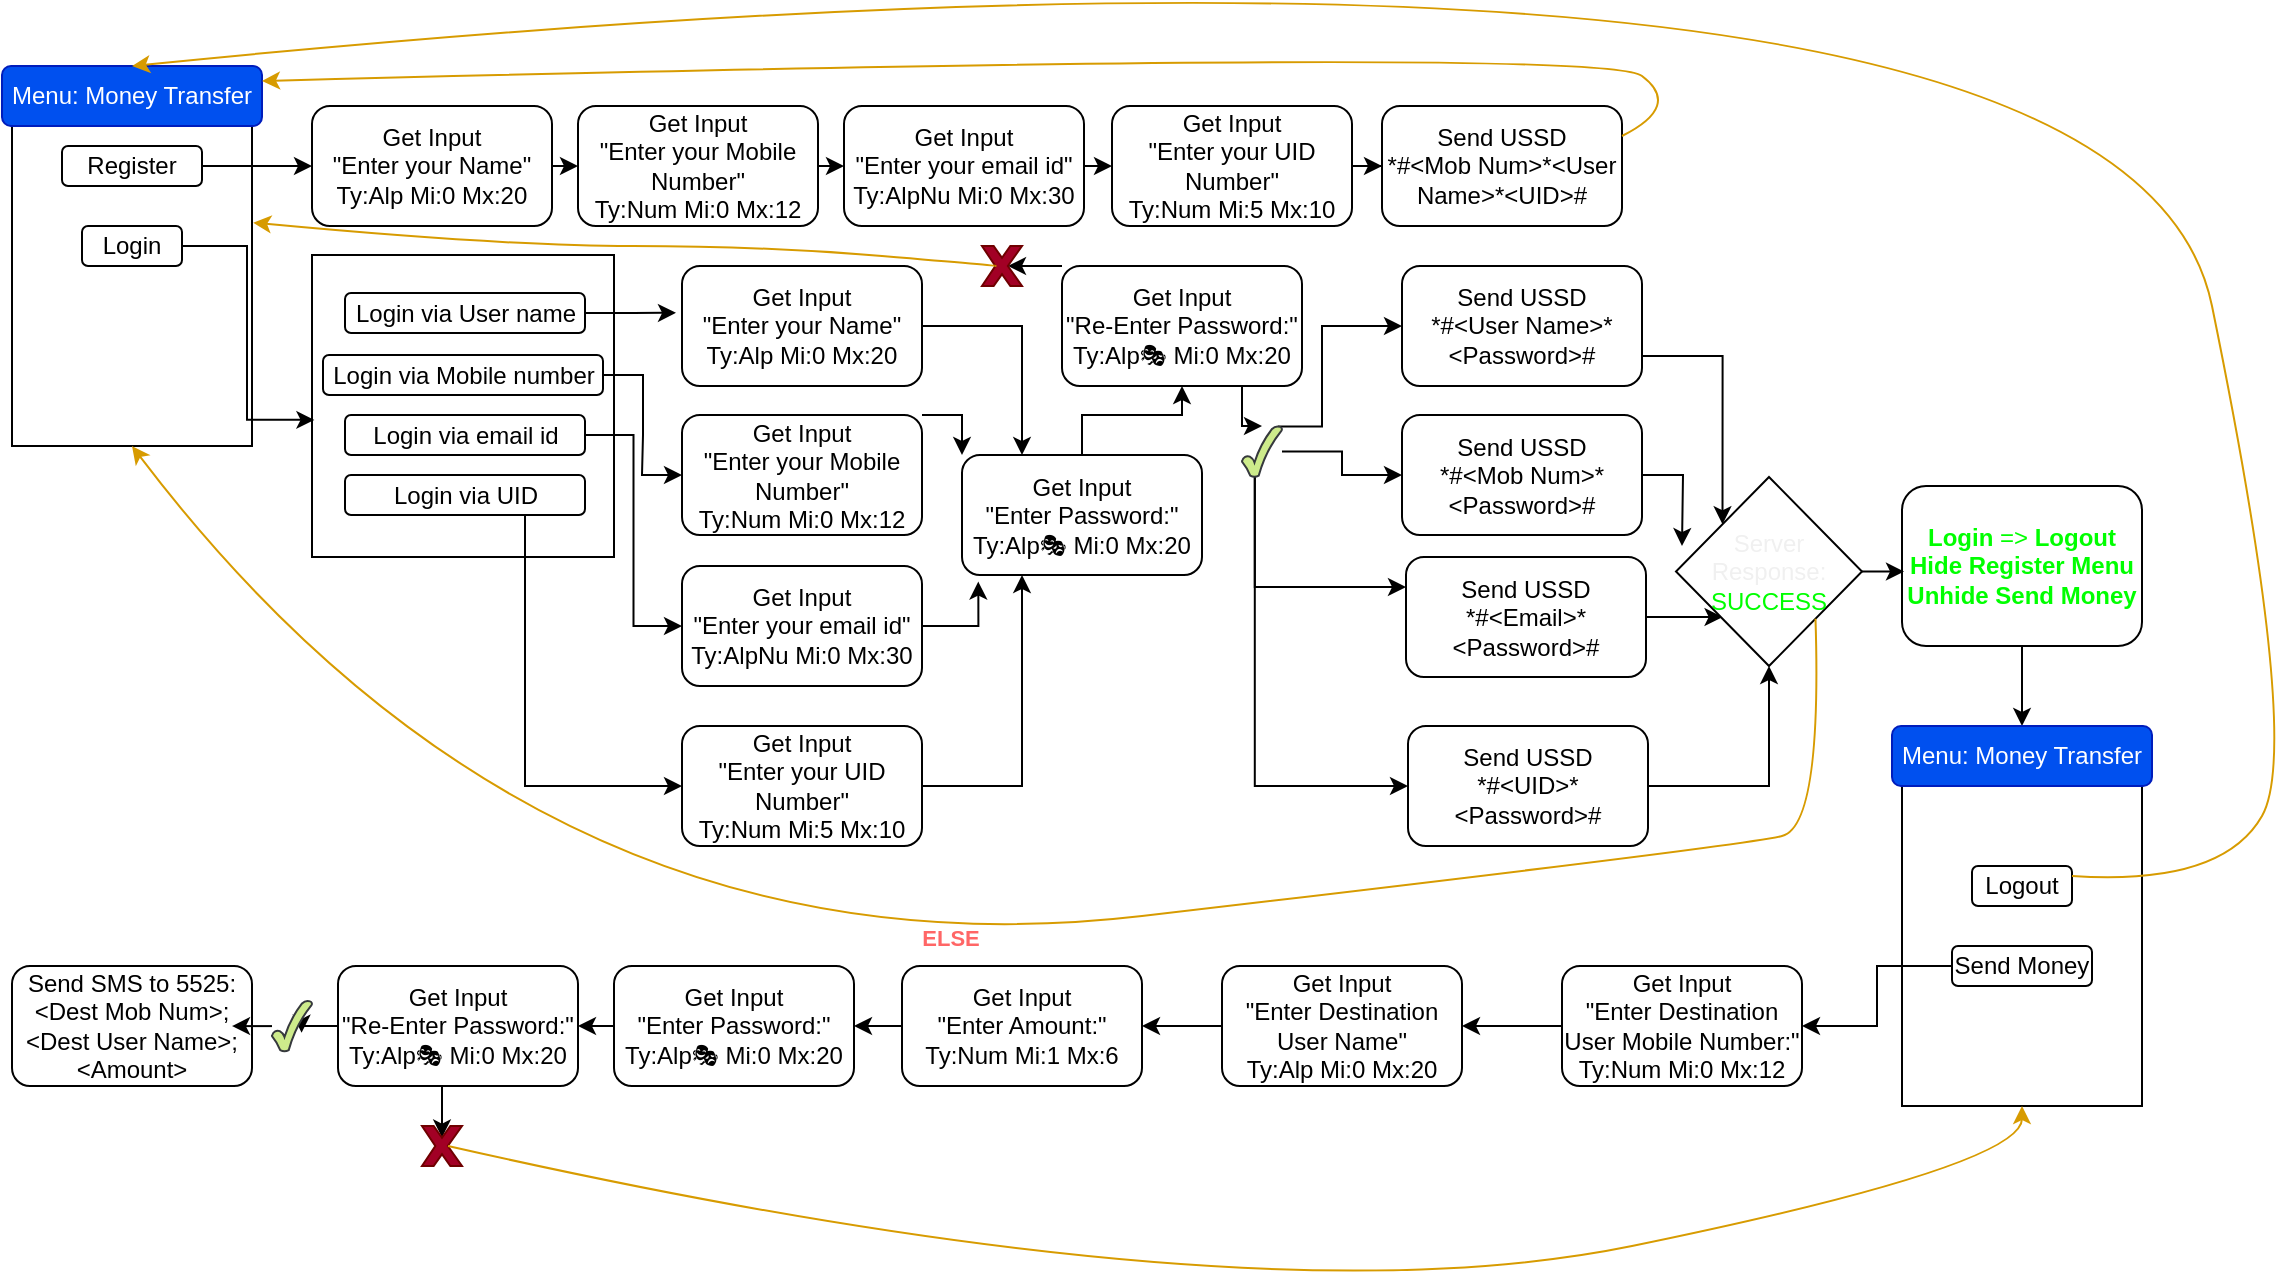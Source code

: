 <mxfile version="19.0.3" type="device"><diagram id="8_ErZ_7rGt6PJNapfumB" name="Page-1"><mxGraphModel dx="1037" dy="640" grid="1" gridSize="10" guides="1" tooltips="1" connect="1" arrows="1" fold="1" page="1" pageScale="1" pageWidth="850" pageHeight="1100" math="0" shadow="0"><root><mxCell id="0"/><mxCell id="1" parent="0"/><mxCell id="azOaTbHrdWtaELSXZTYX-28" value="" style="whiteSpace=wrap;html=1;aspect=fixed;" vertex="1" parent="1"><mxGeometry x="165" y="134.5" width="151" height="151" as="geometry"/></mxCell><mxCell id="azOaTbHrdWtaELSXZTYX-10" value="" style="rounded=0;whiteSpace=wrap;html=1;" vertex="1" parent="1"><mxGeometry x="15" y="70" width="120" height="160" as="geometry"/></mxCell><mxCell id="azOaTbHrdWtaELSXZTYX-30" style="edgeStyle=orthogonalEdgeStyle;rounded=0;orthogonalLoop=1;jettySize=auto;html=1;exitX=1;exitY=0.5;exitDx=0;exitDy=0;entryX=0.008;entryY=0.546;entryDx=0;entryDy=0;entryPerimeter=0;" edge="1" parent="1" source="azOaTbHrdWtaELSXZTYX-2" target="azOaTbHrdWtaELSXZTYX-28"><mxGeometry relative="1" as="geometry"/></mxCell><mxCell id="azOaTbHrdWtaELSXZTYX-2" value="Login" style="rounded=1;whiteSpace=wrap;html=1;" vertex="1" parent="1"><mxGeometry x="50" y="120" width="50" height="20" as="geometry"/></mxCell><mxCell id="azOaTbHrdWtaELSXZTYX-13" value="" style="edgeStyle=orthogonalEdgeStyle;rounded=0;orthogonalLoop=1;jettySize=auto;html=1;" edge="1" parent="1" source="azOaTbHrdWtaELSXZTYX-3" target="azOaTbHrdWtaELSXZTYX-12"><mxGeometry relative="1" as="geometry"/></mxCell><mxCell id="azOaTbHrdWtaELSXZTYX-3" value="&lt;span style=&quot;&quot;&gt;Register&lt;/span&gt;" style="rounded=1;whiteSpace=wrap;html=1;" vertex="1" parent="1"><mxGeometry x="40" y="80" width="70" height="20" as="geometry"/></mxCell><mxCell id="azOaTbHrdWtaELSXZTYX-11" value="Menu: Money Transfer" style="rounded=1;whiteSpace=wrap;html=1;fillColor=#0050ef;fontColor=#ffffff;strokeColor=#001DBC;" vertex="1" parent="1"><mxGeometry x="10" y="40" width="130" height="30" as="geometry"/></mxCell><mxCell id="azOaTbHrdWtaELSXZTYX-17" style="edgeStyle=orthogonalEdgeStyle;rounded=0;orthogonalLoop=1;jettySize=auto;html=1;exitX=1;exitY=0.5;exitDx=0;exitDy=0;entryX=0;entryY=0.5;entryDx=0;entryDy=0;" edge="1" parent="1" source="azOaTbHrdWtaELSXZTYX-12" target="azOaTbHrdWtaELSXZTYX-14"><mxGeometry relative="1" as="geometry"/></mxCell><mxCell id="azOaTbHrdWtaELSXZTYX-12" value="Get Input&lt;br&gt;&quot;Enter your Name&quot;&lt;br&gt;Ty:Alp Mi:0 Mx:20" style="whiteSpace=wrap;html=1;rounded=1;" vertex="1" parent="1"><mxGeometry x="165" y="60" width="120" height="60" as="geometry"/></mxCell><mxCell id="azOaTbHrdWtaELSXZTYX-18" style="edgeStyle=orthogonalEdgeStyle;rounded=0;orthogonalLoop=1;jettySize=auto;html=1;exitX=1;exitY=0.5;exitDx=0;exitDy=0;entryX=0;entryY=0.5;entryDx=0;entryDy=0;" edge="1" parent="1" source="azOaTbHrdWtaELSXZTYX-14" target="azOaTbHrdWtaELSXZTYX-15"><mxGeometry relative="1" as="geometry"/></mxCell><mxCell id="azOaTbHrdWtaELSXZTYX-14" value="Get Input&lt;br&gt;&quot;Enter your Mobile Number&quot;&lt;br&gt;Ty:Num Mi:0 Mx:12" style="whiteSpace=wrap;html=1;rounded=1;" vertex="1" parent="1"><mxGeometry x="298" y="60" width="120" height="60" as="geometry"/></mxCell><mxCell id="azOaTbHrdWtaELSXZTYX-19" style="edgeStyle=orthogonalEdgeStyle;rounded=0;orthogonalLoop=1;jettySize=auto;html=1;exitX=1;exitY=0.5;exitDx=0;exitDy=0;entryX=0;entryY=0.5;entryDx=0;entryDy=0;" edge="1" parent="1" source="azOaTbHrdWtaELSXZTYX-15" target="azOaTbHrdWtaELSXZTYX-16"><mxGeometry relative="1" as="geometry"/></mxCell><mxCell id="azOaTbHrdWtaELSXZTYX-15" value="Get Input&lt;br&gt;&quot;Enter your email id&quot;&lt;br&gt;Ty:AlpNu Mi:0 Mx:30" style="whiteSpace=wrap;html=1;rounded=1;" vertex="1" parent="1"><mxGeometry x="431" y="60" width="120" height="60" as="geometry"/></mxCell><mxCell id="azOaTbHrdWtaELSXZTYX-21" value="" style="edgeStyle=orthogonalEdgeStyle;rounded=0;orthogonalLoop=1;jettySize=auto;html=1;" edge="1" parent="1" source="azOaTbHrdWtaELSXZTYX-16" target="azOaTbHrdWtaELSXZTYX-20"><mxGeometry relative="1" as="geometry"/></mxCell><mxCell id="azOaTbHrdWtaELSXZTYX-16" value="Get Input&lt;br&gt;&quot;Enter your UID Number&quot;&lt;br&gt;Ty:Num Mi:5 Mx:10" style="whiteSpace=wrap;html=1;rounded=1;" vertex="1" parent="1"><mxGeometry x="565" y="60" width="120" height="60" as="geometry"/></mxCell><mxCell id="azOaTbHrdWtaELSXZTYX-20" value="Send USSD&lt;br&gt;*#&amp;lt;Mob Num&amp;gt;*&amp;lt;User Name&amp;gt;*&amp;lt;UID&amp;gt;#" style="whiteSpace=wrap;html=1;rounded=1;" vertex="1" parent="1"><mxGeometry x="700" y="60" width="120" height="60" as="geometry"/></mxCell><mxCell id="azOaTbHrdWtaELSXZTYX-22" value="" style="curved=1;endArrow=classic;html=1;rounded=0;exitX=1;exitY=0.25;exitDx=0;exitDy=0;entryX=1;entryY=0.25;entryDx=0;entryDy=0;fillColor=#ffcd28;gradientColor=#ffa500;strokeColor=#d79b00;" edge="1" parent="1" source="azOaTbHrdWtaELSXZTYX-20" target="azOaTbHrdWtaELSXZTYX-11"><mxGeometry width="50" height="50" relative="1" as="geometry"><mxPoint x="830" y="80" as="sourcePoint"/><mxPoint x="880" y="30" as="targetPoint"/><Array as="points"><mxPoint x="850" y="60"/><mxPoint x="810" y="30"/></Array></mxGeometry></mxCell><mxCell id="azOaTbHrdWtaELSXZTYX-35" style="edgeStyle=orthogonalEdgeStyle;rounded=0;orthogonalLoop=1;jettySize=auto;html=1;exitX=1;exitY=0.5;exitDx=0;exitDy=0;entryX=-0.025;entryY=0.39;entryDx=0;entryDy=0;entryPerimeter=0;" edge="1" parent="1" source="azOaTbHrdWtaELSXZTYX-24" target="azOaTbHrdWtaELSXZTYX-31"><mxGeometry relative="1" as="geometry"/></mxCell><mxCell id="azOaTbHrdWtaELSXZTYX-24" value="&lt;span style=&quot;text-align: left;&quot;&gt;Login via User name&lt;/span&gt;" style="rounded=1;whiteSpace=wrap;html=1;" vertex="1" parent="1"><mxGeometry x="181.5" y="153.5" width="120" height="20" as="geometry"/></mxCell><mxCell id="azOaTbHrdWtaELSXZTYX-37" style="edgeStyle=orthogonalEdgeStyle;rounded=0;orthogonalLoop=1;jettySize=auto;html=1;exitX=1;exitY=0.5;exitDx=0;exitDy=0;entryX=0;entryY=0.5;entryDx=0;entryDy=0;" edge="1" parent="1" source="azOaTbHrdWtaELSXZTYX-25" target="azOaTbHrdWtaELSXZTYX-33"><mxGeometry relative="1" as="geometry"/></mxCell><mxCell id="azOaTbHrdWtaELSXZTYX-25" value="&lt;span style=&quot;text-align: left;&quot;&gt;Login via email id&lt;/span&gt;" style="rounded=1;whiteSpace=wrap;html=1;" vertex="1" parent="1"><mxGeometry x="181.5" y="214.5" width="120" height="20" as="geometry"/></mxCell><mxCell id="azOaTbHrdWtaELSXZTYX-36" style="edgeStyle=orthogonalEdgeStyle;rounded=0;orthogonalLoop=1;jettySize=auto;html=1;exitX=1;exitY=0.5;exitDx=0;exitDy=0;entryX=0;entryY=0.5;entryDx=0;entryDy=0;" edge="1" parent="1" source="azOaTbHrdWtaELSXZTYX-26" target="azOaTbHrdWtaELSXZTYX-32"><mxGeometry relative="1" as="geometry"/></mxCell><mxCell id="azOaTbHrdWtaELSXZTYX-26" value="&lt;span style=&quot;text-align: left;&quot;&gt;Login via Mobile number&lt;/span&gt;" style="rounded=1;whiteSpace=wrap;html=1;" vertex="1" parent="1"><mxGeometry x="170.5" y="184.5" width="140" height="20" as="geometry"/></mxCell><mxCell id="azOaTbHrdWtaELSXZTYX-38" style="edgeStyle=orthogonalEdgeStyle;rounded=0;orthogonalLoop=1;jettySize=auto;html=1;exitX=0.75;exitY=1;exitDx=0;exitDy=0;entryX=0;entryY=0.5;entryDx=0;entryDy=0;" edge="1" parent="1" source="azOaTbHrdWtaELSXZTYX-27" target="azOaTbHrdWtaELSXZTYX-34"><mxGeometry relative="1" as="geometry"/></mxCell><mxCell id="azOaTbHrdWtaELSXZTYX-27" value="&lt;span style=&quot;text-align: left;&quot;&gt;Login via UID&lt;/span&gt;" style="rounded=1;whiteSpace=wrap;html=1;" vertex="1" parent="1"><mxGeometry x="181.5" y="244.5" width="120" height="20" as="geometry"/></mxCell><mxCell id="azOaTbHrdWtaELSXZTYX-40" style="edgeStyle=orthogonalEdgeStyle;rounded=0;orthogonalLoop=1;jettySize=auto;html=1;exitX=1;exitY=0.5;exitDx=0;exitDy=0;entryX=0.25;entryY=0;entryDx=0;entryDy=0;" edge="1" parent="1" source="azOaTbHrdWtaELSXZTYX-31" target="azOaTbHrdWtaELSXZTYX-39"><mxGeometry relative="1" as="geometry"/></mxCell><mxCell id="azOaTbHrdWtaELSXZTYX-31" value="Get Input&lt;br&gt;&quot;Enter your Name&quot;&lt;br&gt;Ty:Alp Mi:0 Mx:20" style="whiteSpace=wrap;html=1;rounded=1;" vertex="1" parent="1"><mxGeometry x="350" y="140" width="120" height="60" as="geometry"/></mxCell><mxCell id="azOaTbHrdWtaELSXZTYX-45" style="edgeStyle=orthogonalEdgeStyle;rounded=0;orthogonalLoop=1;jettySize=auto;html=1;exitX=1;exitY=0;exitDx=0;exitDy=0;entryX=0;entryY=0;entryDx=0;entryDy=0;" edge="1" parent="1" source="azOaTbHrdWtaELSXZTYX-32" target="azOaTbHrdWtaELSXZTYX-39"><mxGeometry relative="1" as="geometry"/></mxCell><mxCell id="azOaTbHrdWtaELSXZTYX-32" value="Get Input&lt;br&gt;&quot;Enter your Mobile Number&quot;&lt;br&gt;Ty:Num Mi:0 Mx:12" style="whiteSpace=wrap;html=1;rounded=1;" vertex="1" parent="1"><mxGeometry x="350" y="214.5" width="120" height="60" as="geometry"/></mxCell><mxCell id="azOaTbHrdWtaELSXZTYX-44" style="edgeStyle=orthogonalEdgeStyle;rounded=0;orthogonalLoop=1;jettySize=auto;html=1;exitX=1;exitY=0.5;exitDx=0;exitDy=0;entryX=0.068;entryY=1.055;entryDx=0;entryDy=0;entryPerimeter=0;" edge="1" parent="1" source="azOaTbHrdWtaELSXZTYX-33" target="azOaTbHrdWtaELSXZTYX-39"><mxGeometry relative="1" as="geometry"/></mxCell><mxCell id="azOaTbHrdWtaELSXZTYX-33" value="Get Input&lt;br&gt;&quot;Enter your email id&quot;&lt;br&gt;Ty:AlpNu Mi:0 Mx:30" style="whiteSpace=wrap;html=1;rounded=1;" vertex="1" parent="1"><mxGeometry x="350" y="290" width="120" height="60" as="geometry"/></mxCell><mxCell id="azOaTbHrdWtaELSXZTYX-41" style="edgeStyle=orthogonalEdgeStyle;rounded=0;orthogonalLoop=1;jettySize=auto;html=1;exitX=1;exitY=0.5;exitDx=0;exitDy=0;entryX=0.25;entryY=1;entryDx=0;entryDy=0;" edge="1" parent="1" source="azOaTbHrdWtaELSXZTYX-34" target="azOaTbHrdWtaELSXZTYX-39"><mxGeometry relative="1" as="geometry"/></mxCell><mxCell id="azOaTbHrdWtaELSXZTYX-34" value="Get Input&lt;br&gt;&quot;Enter your UID Number&quot;&lt;br&gt;Ty:Num Mi:5 Mx:10" style="whiteSpace=wrap;html=1;rounded=1;" vertex="1" parent="1"><mxGeometry x="350" y="370" width="120" height="60" as="geometry"/></mxCell><mxCell id="azOaTbHrdWtaELSXZTYX-48" value="" style="edgeStyle=orthogonalEdgeStyle;rounded=0;orthogonalLoop=1;jettySize=auto;html=1;" edge="1" parent="1" source="azOaTbHrdWtaELSXZTYX-39" target="azOaTbHrdWtaELSXZTYX-47"><mxGeometry relative="1" as="geometry"/></mxCell><mxCell id="azOaTbHrdWtaELSXZTYX-39" value="Get Input&lt;br&gt;&quot;Enter Password:&quot;&lt;br&gt;Ty:Alp🎭 Mi:0 Mx:20" style="rounded=1;whiteSpace=wrap;html=1;" vertex="1" parent="1"><mxGeometry x="490" y="234.5" width="120" height="60" as="geometry"/></mxCell><mxCell id="azOaTbHrdWtaELSXZTYX-52" style="edgeStyle=orthogonalEdgeStyle;rounded=0;orthogonalLoop=1;jettySize=auto;html=1;exitX=0.75;exitY=1;exitDx=0;exitDy=0;" edge="1" parent="1" source="azOaTbHrdWtaELSXZTYX-47" target="azOaTbHrdWtaELSXZTYX-50"><mxGeometry relative="1" as="geometry"/></mxCell><mxCell id="azOaTbHrdWtaELSXZTYX-53" style="edgeStyle=orthogonalEdgeStyle;rounded=0;orthogonalLoop=1;jettySize=auto;html=1;exitX=0;exitY=0;exitDx=0;exitDy=0;entryX=0.65;entryY=0.5;entryDx=0;entryDy=0;entryPerimeter=0;" edge="1" parent="1" source="azOaTbHrdWtaELSXZTYX-47" target="azOaTbHrdWtaELSXZTYX-51"><mxGeometry relative="1" as="geometry"/></mxCell><mxCell id="azOaTbHrdWtaELSXZTYX-47" value="Get Input&lt;br&gt;&quot;Re-Enter Password:&quot;&lt;br&gt;Ty:Alp🎭 Mi:0 Mx:20" style="rounded=1;whiteSpace=wrap;html=1;" vertex="1" parent="1"><mxGeometry x="540" y="140" width="120" height="60" as="geometry"/></mxCell><mxCell id="azOaTbHrdWtaELSXZTYX-60" value="" style="edgeStyle=orthogonalEdgeStyle;rounded=0;orthogonalLoop=1;jettySize=auto;html=1;" edge="1" parent="1" source="azOaTbHrdWtaELSXZTYX-50" target="azOaTbHrdWtaELSXZTYX-57"><mxGeometry relative="1" as="geometry"/></mxCell><mxCell id="azOaTbHrdWtaELSXZTYX-61" style="edgeStyle=orthogonalEdgeStyle;rounded=0;orthogonalLoop=1;jettySize=auto;html=1;exitX=0.32;exitY=0.992;exitDx=0;exitDy=0;exitPerimeter=0;entryX=0;entryY=0.25;entryDx=0;entryDy=0;" edge="1" parent="1" source="azOaTbHrdWtaELSXZTYX-50" target="azOaTbHrdWtaELSXZTYX-58"><mxGeometry relative="1" as="geometry"/></mxCell><mxCell id="azOaTbHrdWtaELSXZTYX-63" style="edgeStyle=orthogonalEdgeStyle;rounded=0;orthogonalLoop=1;jettySize=auto;html=1;exitX=0.32;exitY=0.992;exitDx=0;exitDy=0;exitPerimeter=0;entryX=0;entryY=0.5;entryDx=0;entryDy=0;" edge="1" parent="1" source="azOaTbHrdWtaELSXZTYX-50" target="azOaTbHrdWtaELSXZTYX-59"><mxGeometry relative="1" as="geometry"/></mxCell><mxCell id="azOaTbHrdWtaELSXZTYX-64" style="edgeStyle=orthogonalEdgeStyle;rounded=0;orthogonalLoop=1;jettySize=auto;html=1;exitX=0.9;exitY=0.01;exitDx=0;exitDy=0;exitPerimeter=0;entryX=0;entryY=0.5;entryDx=0;entryDy=0;" edge="1" parent="1" source="azOaTbHrdWtaELSXZTYX-50" target="azOaTbHrdWtaELSXZTYX-56"><mxGeometry relative="1" as="geometry"><mxPoint x="670" y="170" as="targetPoint"/><Array as="points"><mxPoint x="670" y="220"/><mxPoint x="670" y="170"/></Array></mxGeometry></mxCell><mxCell id="azOaTbHrdWtaELSXZTYX-50" value="" style="verticalLabelPosition=bottom;verticalAlign=top;html=1;shape=mxgraph.basic.tick;fillColor=#cdeb8b;strokeColor=#36393d;" vertex="1" parent="1"><mxGeometry x="630" y="220" width="20" height="25.5" as="geometry"/></mxCell><mxCell id="azOaTbHrdWtaELSXZTYX-51" value="" style="verticalLabelPosition=bottom;verticalAlign=top;html=1;shape=mxgraph.basic.x;fillColor=#a20025;fontColor=#ffffff;strokeColor=#6F0000;" vertex="1" parent="1"><mxGeometry x="500" y="130" width="20" height="20" as="geometry"/></mxCell><mxCell id="azOaTbHrdWtaELSXZTYX-55" value="" style="curved=1;endArrow=classic;html=1;rounded=0;exitX=0.33;exitY=0.5;exitDx=0;exitDy=0;exitPerimeter=0;entryX=1.005;entryY=0.302;entryDx=0;entryDy=0;entryPerimeter=0;fillColor=#ffcd28;gradientColor=#ffa500;strokeColor=#d79b00;" edge="1" parent="1" source="azOaTbHrdWtaELSXZTYX-51" target="azOaTbHrdWtaELSXZTYX-10"><mxGeometry width="50" height="50" relative="1" as="geometry"><mxPoint x="460" y="140" as="sourcePoint"/><mxPoint x="510" y="90" as="targetPoint"/><Array as="points"><mxPoint x="510" y="140"/><mxPoint x="390" y="130"/><mxPoint x="260" y="130"/></Array></mxGeometry></mxCell><mxCell id="azOaTbHrdWtaELSXZTYX-78" style="edgeStyle=orthogonalEdgeStyle;rounded=0;orthogonalLoop=1;jettySize=auto;html=1;exitX=1;exitY=0.75;exitDx=0;exitDy=0;entryX=0;entryY=0;entryDx=0;entryDy=0;fontColor=#00FF00;" edge="1" parent="1" source="azOaTbHrdWtaELSXZTYX-56" target="azOaTbHrdWtaELSXZTYX-75"><mxGeometry relative="1" as="geometry"/></mxCell><mxCell id="azOaTbHrdWtaELSXZTYX-56" value="Send USSD&lt;br&gt;*#&amp;lt;User Name&amp;gt;*&amp;lt;Password&amp;gt;#" style="whiteSpace=wrap;html=1;rounded=1;" vertex="1" parent="1"><mxGeometry x="710" y="140" width="120" height="60" as="geometry"/></mxCell><mxCell id="azOaTbHrdWtaELSXZTYX-80" style="edgeStyle=orthogonalEdgeStyle;rounded=0;orthogonalLoop=1;jettySize=auto;html=1;exitX=1;exitY=0.5;exitDx=0;exitDy=0;fontColor=#00FF00;" edge="1" parent="1" source="azOaTbHrdWtaELSXZTYX-57"><mxGeometry relative="1" as="geometry"><mxPoint x="850" y="280" as="targetPoint"/></mxGeometry></mxCell><mxCell id="azOaTbHrdWtaELSXZTYX-57" value="Send USSD&lt;br&gt;*#&amp;lt;Mob Num&amp;gt;*&amp;lt;Password&amp;gt;#" style="whiteSpace=wrap;html=1;rounded=1;" vertex="1" parent="1"><mxGeometry x="710" y="214.5" width="120" height="60" as="geometry"/></mxCell><mxCell id="azOaTbHrdWtaELSXZTYX-81" style="edgeStyle=orthogonalEdgeStyle;rounded=0;orthogonalLoop=1;jettySize=auto;html=1;exitX=1;exitY=0.5;exitDx=0;exitDy=0;entryX=0;entryY=1;entryDx=0;entryDy=0;fontColor=#00FF00;" edge="1" parent="1" source="azOaTbHrdWtaELSXZTYX-58" target="azOaTbHrdWtaELSXZTYX-75"><mxGeometry relative="1" as="geometry"/></mxCell><mxCell id="azOaTbHrdWtaELSXZTYX-58" value="Send USSD&lt;br&gt;*#&amp;lt;Email&amp;gt;*&amp;lt;Password&amp;gt;#" style="whiteSpace=wrap;html=1;rounded=1;" vertex="1" parent="1"><mxGeometry x="712" y="285.5" width="120" height="60" as="geometry"/></mxCell><mxCell id="azOaTbHrdWtaELSXZTYX-83" style="edgeStyle=orthogonalEdgeStyle;rounded=0;orthogonalLoop=1;jettySize=auto;html=1;exitX=1;exitY=0.5;exitDx=0;exitDy=0;entryX=0.5;entryY=1;entryDx=0;entryDy=0;fontColor=#00FF00;" edge="1" parent="1" source="azOaTbHrdWtaELSXZTYX-59" target="azOaTbHrdWtaELSXZTYX-75"><mxGeometry relative="1" as="geometry"/></mxCell><mxCell id="azOaTbHrdWtaELSXZTYX-59" value="Send USSD&lt;br&gt;*#&amp;lt;UID&amp;gt;*&amp;lt;Password&amp;gt;#" style="whiteSpace=wrap;html=1;rounded=1;" vertex="1" parent="1"><mxGeometry x="713" y="370" width="120" height="60" as="geometry"/></mxCell><mxCell id="azOaTbHrdWtaELSXZTYX-97" style="edgeStyle=orthogonalEdgeStyle;rounded=0;orthogonalLoop=1;jettySize=auto;html=1;exitX=0.5;exitY=1;exitDx=0;exitDy=0;entryX=0.5;entryY=0;entryDx=0;entryDy=0;fontColor=#FF6666;" edge="1" parent="1" source="azOaTbHrdWtaELSXZTYX-72" target="azOaTbHrdWtaELSXZTYX-96"><mxGeometry relative="1" as="geometry"/></mxCell><mxCell id="azOaTbHrdWtaELSXZTYX-72" value="&lt;b&gt;Login&lt;/b&gt; =&amp;gt; &lt;b&gt;Logout&lt;br&gt;Hide Register Menu&lt;br&gt;Unhide Send Money&lt;br&gt;&lt;/b&gt;" style="rounded=1;whiteSpace=wrap;html=1;fontColor=#00FF00;" vertex="1" parent="1"><mxGeometry x="960" y="250" width="120" height="80" as="geometry"/></mxCell><mxCell id="azOaTbHrdWtaELSXZTYX-91" style="edgeStyle=orthogonalEdgeStyle;rounded=0;orthogonalLoop=1;jettySize=auto;html=1;exitX=1;exitY=0.5;exitDx=0;exitDy=0;fontColor=#FF6666;" edge="1" parent="1" source="azOaTbHrdWtaELSXZTYX-75"><mxGeometry relative="1" as="geometry"><mxPoint x="961" y="293" as="targetPoint"/><mxPoint x="951" y="292.75" as="sourcePoint"/></mxGeometry></mxCell><mxCell id="azOaTbHrdWtaELSXZTYX-75" value="&lt;span style=&quot;color: rgb(240, 240, 240);&quot;&gt;Server Response:&lt;/span&gt;&lt;br style=&quot;color: rgb(240, 240, 240);&quot;&gt;&lt;font style=&quot;&quot; color=&quot;#00ff00&quot;&gt;SUCCESS&lt;/font&gt;" style="rhombus;whiteSpace=wrap;html=1;fontColor=#00FF00;" vertex="1" parent="1"><mxGeometry x="847" y="245.5" width="93" height="94.5" as="geometry"/></mxCell><mxCell id="azOaTbHrdWtaELSXZTYX-85" value="&lt;b&gt;&lt;font color=&quot;#ff6666&quot;&gt;ELSE&lt;/font&gt;&lt;/b&gt;" style="curved=1;endArrow=classic;html=1;rounded=0;fontColor=#00FF00;exitX=1;exitY=1;exitDx=0;exitDy=0;entryX=0.5;entryY=1;entryDx=0;entryDy=0;fillColor=#ffcd28;gradientColor=#ffa500;strokeColor=#d79b00;" edge="1" parent="1" source="azOaTbHrdWtaELSXZTYX-75" target="azOaTbHrdWtaELSXZTYX-10"><mxGeometry width="50" height="50" relative="1" as="geometry"><mxPoint x="940" y="450" as="sourcePoint"/><mxPoint x="990" y="400" as="targetPoint"/><Array as="points"><mxPoint x="920" y="420"/><mxPoint x="880" y="430"/><mxPoint x="280" y="500"/></Array></mxGeometry></mxCell><mxCell id="azOaTbHrdWtaELSXZTYX-89" value="" style="edgeStyle=orthogonalEdgeStyle;rounded=0;orthogonalLoop=1;jettySize=auto;html=1;fontColor=#FF6666;" edge="1" parent="1" source="azOaTbHrdWtaELSXZTYX-86" target="azOaTbHrdWtaELSXZTYX-88"><mxGeometry relative="1" as="geometry"/></mxCell><mxCell id="azOaTbHrdWtaELSXZTYX-86" value="Get Input&lt;br&gt;&quot;Enter Destination User Mobile Number:&quot;&lt;br&gt;Ty:Num Mi:0 Mx:12" style="whiteSpace=wrap;html=1;rounded=1;" vertex="1" parent="1"><mxGeometry x="790" y="490" width="120" height="60" as="geometry"/></mxCell><mxCell id="azOaTbHrdWtaELSXZTYX-102" style="edgeStyle=orthogonalEdgeStyle;rounded=0;orthogonalLoop=1;jettySize=auto;html=1;exitX=0;exitY=0.5;exitDx=0;exitDy=0;entryX=1;entryY=0.5;entryDx=0;entryDy=0;fontColor=#FF6666;" edge="1" parent="1" source="azOaTbHrdWtaELSXZTYX-88" target="azOaTbHrdWtaELSXZTYX-101"><mxGeometry relative="1" as="geometry"/></mxCell><mxCell id="azOaTbHrdWtaELSXZTYX-88" value="Get Input&lt;br&gt;&quot;Enter Destination User Name&quot;&lt;br&gt;Ty:Alp Mi:0 Mx:20" style="whiteSpace=wrap;html=1;rounded=1;" vertex="1" parent="1"><mxGeometry x="620" y="490" width="120" height="60" as="geometry"/></mxCell><mxCell id="azOaTbHrdWtaELSXZTYX-93" value="" style="rounded=0;whiteSpace=wrap;html=1;" vertex="1" parent="1"><mxGeometry x="960" y="400" width="120" height="160" as="geometry"/></mxCell><mxCell id="azOaTbHrdWtaELSXZTYX-94" value="Logout" style="rounded=1;whiteSpace=wrap;html=1;" vertex="1" parent="1"><mxGeometry x="995" y="440" width="50" height="20" as="geometry"/></mxCell><mxCell id="azOaTbHrdWtaELSXZTYX-100" value="" style="edgeStyle=orthogonalEdgeStyle;rounded=0;orthogonalLoop=1;jettySize=auto;html=1;fontColor=#FF6666;" edge="1" parent="1" source="azOaTbHrdWtaELSXZTYX-95" target="azOaTbHrdWtaELSXZTYX-86"><mxGeometry relative="1" as="geometry"/></mxCell><mxCell id="azOaTbHrdWtaELSXZTYX-95" value="&lt;span style=&quot;&quot;&gt;Send Money&lt;/span&gt;" style="rounded=1;whiteSpace=wrap;html=1;" vertex="1" parent="1"><mxGeometry x="985" y="480" width="70" height="20" as="geometry"/></mxCell><mxCell id="azOaTbHrdWtaELSXZTYX-96" value="Menu: Money Transfer" style="rounded=1;whiteSpace=wrap;html=1;fillColor=#0050ef;fontColor=#ffffff;strokeColor=#001DBC;" vertex="1" parent="1"><mxGeometry x="955" y="370" width="130" height="30" as="geometry"/></mxCell><mxCell id="azOaTbHrdWtaELSXZTYX-104" value="" style="edgeStyle=orthogonalEdgeStyle;rounded=0;orthogonalLoop=1;jettySize=auto;html=1;fontColor=#FF6666;" edge="1" parent="1" source="azOaTbHrdWtaELSXZTYX-101" target="azOaTbHrdWtaELSXZTYX-103"><mxGeometry relative="1" as="geometry"/></mxCell><mxCell id="azOaTbHrdWtaELSXZTYX-101" value="Get Input&lt;br&gt;&quot;Enter Amount:&quot;&lt;br&gt;Ty:Num Mi:1 Mx:6" style="whiteSpace=wrap;html=1;rounded=1;" vertex="1" parent="1"><mxGeometry x="460" y="490" width="120" height="60" as="geometry"/></mxCell><mxCell id="azOaTbHrdWtaELSXZTYX-106" style="edgeStyle=orthogonalEdgeStyle;rounded=0;orthogonalLoop=1;jettySize=auto;html=1;exitX=0;exitY=0.5;exitDx=0;exitDy=0;entryX=1;entryY=0.5;entryDx=0;entryDy=0;fontColor=#FF6666;" edge="1" parent="1" source="azOaTbHrdWtaELSXZTYX-103" target="azOaTbHrdWtaELSXZTYX-105"><mxGeometry relative="1" as="geometry"/></mxCell><mxCell id="azOaTbHrdWtaELSXZTYX-103" value="Get Input&lt;br&gt;&quot;Enter Password:&quot;&lt;br&gt;Ty:Alp🎭 Mi:0 Mx:20" style="rounded=1;whiteSpace=wrap;html=1;" vertex="1" parent="1"><mxGeometry x="316" y="490" width="120" height="60" as="geometry"/></mxCell><mxCell id="azOaTbHrdWtaELSXZTYX-111" style="edgeStyle=orthogonalEdgeStyle;rounded=0;orthogonalLoop=1;jettySize=auto;html=1;exitX=0.5;exitY=1;exitDx=0;exitDy=0;entryX=0.5;entryY=0.29;entryDx=0;entryDy=0;entryPerimeter=0;fontColor=#FF6666;" edge="1" parent="1" source="azOaTbHrdWtaELSXZTYX-105" target="azOaTbHrdWtaELSXZTYX-109"><mxGeometry relative="1" as="geometry"/></mxCell><mxCell id="azOaTbHrdWtaELSXZTYX-114" style="edgeStyle=orthogonalEdgeStyle;rounded=0;orthogonalLoop=1;jettySize=auto;html=1;exitX=0;exitY=0.5;exitDx=0;exitDy=0;entryX=0.74;entryY=0.633;entryDx=0;entryDy=0;entryPerimeter=0;fontColor=#FF6666;" edge="1" parent="1" source="azOaTbHrdWtaELSXZTYX-105" target="azOaTbHrdWtaELSXZTYX-108"><mxGeometry relative="1" as="geometry"/></mxCell><mxCell id="azOaTbHrdWtaELSXZTYX-105" value="Get Input&lt;br&gt;&quot;Re-Enter Password:&quot;&lt;br&gt;Ty:Alp🎭 Mi:0 Mx:20" style="rounded=1;whiteSpace=wrap;html=1;" vertex="1" parent="1"><mxGeometry x="178" y="490" width="120" height="60" as="geometry"/></mxCell><mxCell id="azOaTbHrdWtaELSXZTYX-107" value="Send SMS to 5525:&lt;br&gt;&amp;lt;Dest Mob Num&amp;gt;;&amp;lt;Dest User Name&amp;gt;;&amp;lt;Amount&amp;gt;" style="whiteSpace=wrap;html=1;rounded=1;" vertex="1" parent="1"><mxGeometry x="15" y="490" width="120" height="60" as="geometry"/></mxCell><mxCell id="azOaTbHrdWtaELSXZTYX-113" value="" style="edgeStyle=orthogonalEdgeStyle;rounded=0;orthogonalLoop=1;jettySize=auto;html=1;fontColor=#FF6666;" edge="1" parent="1" source="azOaTbHrdWtaELSXZTYX-108" target="azOaTbHrdWtaELSXZTYX-107"><mxGeometry relative="1" as="geometry"/></mxCell><mxCell id="azOaTbHrdWtaELSXZTYX-108" value="" style="verticalLabelPosition=bottom;verticalAlign=top;html=1;shape=mxgraph.basic.tick;fillColor=#cdeb8b;strokeColor=#36393d;" vertex="1" parent="1"><mxGeometry x="145" y="507.25" width="20" height="25.5" as="geometry"/></mxCell><mxCell id="azOaTbHrdWtaELSXZTYX-109" value="" style="verticalLabelPosition=bottom;verticalAlign=top;html=1;shape=mxgraph.basic.x;fillColor=#a20025;fontColor=#ffffff;strokeColor=#6F0000;" vertex="1" parent="1"><mxGeometry x="220" y="570" width="20" height="20" as="geometry"/></mxCell><mxCell id="azOaTbHrdWtaELSXZTYX-110" value="" style="curved=1;endArrow=classic;html=1;rounded=0;fontColor=#FF6666;exitX=0.65;exitY=0.5;exitDx=0;exitDy=0;exitPerimeter=0;entryX=0.5;entryY=1;entryDx=0;entryDy=0;fillColor=#ffcd28;gradientColor=#ffa500;strokeColor=#d79b00;" edge="1" parent="1" source="azOaTbHrdWtaELSXZTYX-109" target="azOaTbHrdWtaELSXZTYX-93"><mxGeometry width="50" height="50" relative="1" as="geometry"><mxPoint x="340" y="640" as="sourcePoint"/><mxPoint x="390" y="590" as="targetPoint"/><Array as="points"><mxPoint x="630" y="670"/><mxPoint x="1020" y="590"/></Array></mxGeometry></mxCell><mxCell id="azOaTbHrdWtaELSXZTYX-117" value="" style="curved=1;endArrow=classic;html=1;rounded=0;fontColor=#FF6666;exitX=1;exitY=0.25;exitDx=0;exitDy=0;entryX=0.5;entryY=0;entryDx=0;entryDy=0;fillColor=#ffcd28;gradientColor=#ffa500;strokeColor=#d79b00;" edge="1" parent="1" source="azOaTbHrdWtaELSXZTYX-94" target="azOaTbHrdWtaELSXZTYX-11"><mxGeometry width="50" height="50" relative="1" as="geometry"><mxPoint x="1090" y="440" as="sourcePoint"/><mxPoint x="1090" y="20" as="targetPoint"/><Array as="points"><mxPoint x="1120" y="450"/><mxPoint x="1160" y="380"/><mxPoint x="1070" y="-60"/></Array></mxGeometry></mxCell></root></mxGraphModel></diagram></mxfile>
